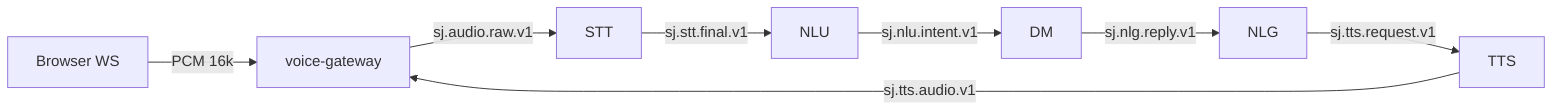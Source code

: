 graph LR
  A[Browser WS] -->|PCM 16k| VG[voice-gateway]
  VG -->|sj.audio.raw.v1| STT
  STT -->|sj.stt.final.v1| NLU
  NLU -->|sj.nlu.intent.v1| DM
  DM -->|sj.nlg.reply.v1| NLG
  NLG -->|sj.tts.request.v1| TTS
  TTS -->|sj.tts.audio.v1| VG
